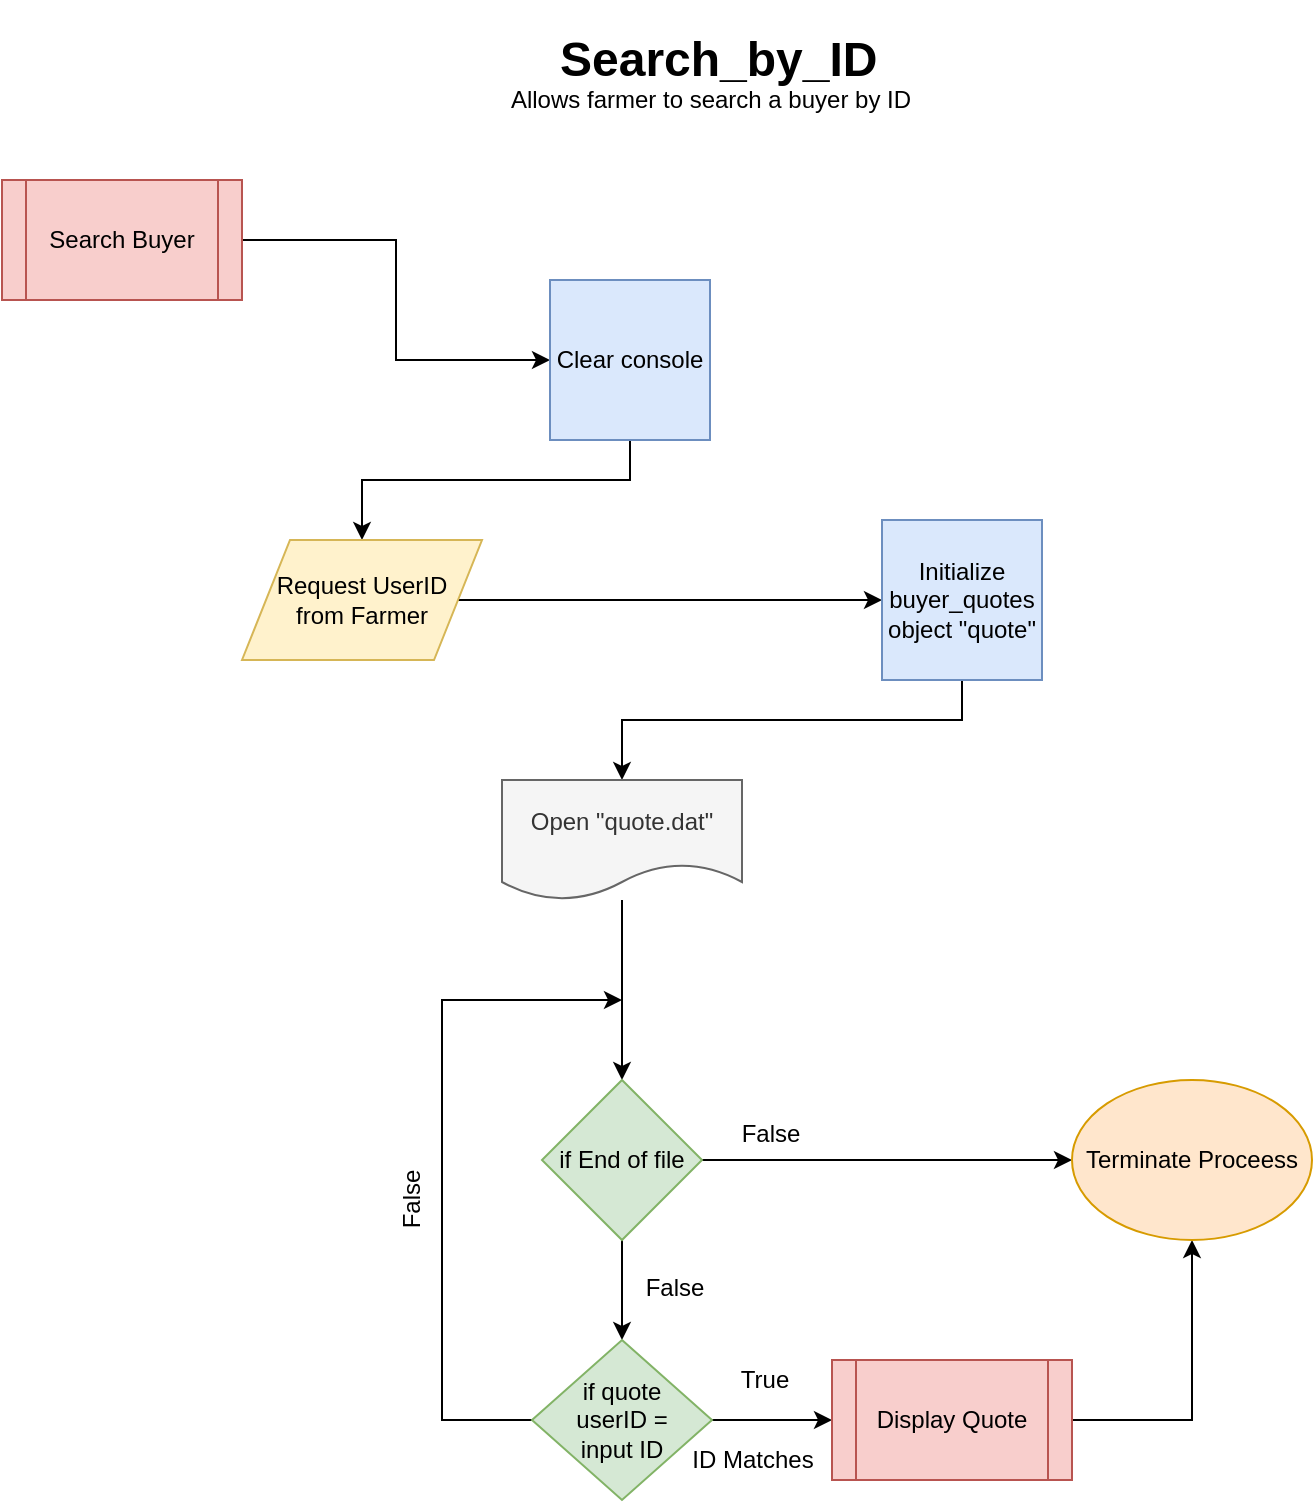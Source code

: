 <mxfile version="13.0.3" type="device"><diagram id="3dF_-Wv2x2gZ8MhzbS6M" name="Page-1"><mxGraphModel dx="1205" dy="696" grid="1" gridSize="10" guides="1" tooltips="1" connect="1" arrows="1" fold="1" page="1" pageScale="1" pageWidth="827" pageHeight="1169" math="0" shadow="0"><root><mxCell id="0"/><mxCell id="1" parent="0"/><mxCell id="OCchSFUTWS_ftcTwPR-S-5" style="edgeStyle=orthogonalEdgeStyle;rounded=0;orthogonalLoop=1;jettySize=auto;html=1;entryX=0;entryY=0.5;entryDx=0;entryDy=0;" parent="1" source="OCchSFUTWS_ftcTwPR-S-1" target="OCchSFUTWS_ftcTwPR-S-2" edge="1"><mxGeometry relative="1" as="geometry"/></mxCell><mxCell id="OCchSFUTWS_ftcTwPR-S-1" value="Search Buyer" style="shape=process;whiteSpace=wrap;html=1;backgroundOutline=1;fillColor=#f8cecc;strokeColor=#b85450;" parent="1" vertex="1"><mxGeometry x="60" y="100" width="120" height="60" as="geometry"/></mxCell><mxCell id="OCchSFUTWS_ftcTwPR-S-4" style="edgeStyle=orthogonalEdgeStyle;rounded=0;orthogonalLoop=1;jettySize=auto;html=1;" parent="1" source="OCchSFUTWS_ftcTwPR-S-2" target="OCchSFUTWS_ftcTwPR-S-3" edge="1"><mxGeometry relative="1" as="geometry"><Array as="points"><mxPoint x="374" y="250"/><mxPoint x="240" y="250"/></Array></mxGeometry></mxCell><mxCell id="OCchSFUTWS_ftcTwPR-S-2" value="Clear console" style="whiteSpace=wrap;html=1;aspect=fixed;fillColor=#dae8fc;strokeColor=#6c8ebf;" parent="1" vertex="1"><mxGeometry x="334" y="150" width="80" height="80" as="geometry"/></mxCell><mxCell id="OCchSFUTWS_ftcTwPR-S-8" style="edgeStyle=orthogonalEdgeStyle;rounded=0;orthogonalLoop=1;jettySize=auto;html=1;entryX=0;entryY=0.5;entryDx=0;entryDy=0;" parent="1" source="OCchSFUTWS_ftcTwPR-S-3" target="OCchSFUTWS_ftcTwPR-S-7" edge="1"><mxGeometry relative="1" as="geometry"/></mxCell><mxCell id="OCchSFUTWS_ftcTwPR-S-3" value="Request UserID from Farmer" style="shape=parallelogram;perimeter=parallelogramPerimeter;whiteSpace=wrap;html=1;spacingLeft=15;spacingRight=15;fillColor=#fff2cc;strokeColor=#d6b656;" parent="1" vertex="1"><mxGeometry x="180" y="280" width="120" height="60" as="geometry"/></mxCell><mxCell id="OCchSFUTWS_ftcTwPR-S-16" style="edgeStyle=orthogonalEdgeStyle;rounded=0;orthogonalLoop=1;jettySize=auto;html=1;entryX=0.5;entryY=0;entryDx=0;entryDy=0;" parent="1" source="OCchSFUTWS_ftcTwPR-S-7" target="OCchSFUTWS_ftcTwPR-S-9" edge="1"><mxGeometry relative="1" as="geometry"><Array as="points"><mxPoint x="540" y="370"/><mxPoint x="370" y="370"/></Array></mxGeometry></mxCell><mxCell id="OCchSFUTWS_ftcTwPR-S-7" value="Initialize buyer_quotes object &quot;quote&quot;" style="whiteSpace=wrap;html=1;aspect=fixed;fillColor=#dae8fc;strokeColor=#6c8ebf;" parent="1" vertex="1"><mxGeometry x="500" y="270" width="80" height="80" as="geometry"/></mxCell><mxCell id="OCchSFUTWS_ftcTwPR-S-15" style="edgeStyle=orthogonalEdgeStyle;rounded=0;orthogonalLoop=1;jettySize=auto;html=1;entryX=0.5;entryY=0;entryDx=0;entryDy=0;" parent="1" source="OCchSFUTWS_ftcTwPR-S-9" target="OCchSFUTWS_ftcTwPR-S-10" edge="1"><mxGeometry relative="1" as="geometry"/></mxCell><mxCell id="OCchSFUTWS_ftcTwPR-S-9" value="Open &quot;quote.dat&quot;" style="shape=document;whiteSpace=wrap;html=1;boundedLbl=1;fillColor=#f5f5f5;strokeColor=#666666;fontColor=#333333;" parent="1" vertex="1"><mxGeometry x="310" y="400" width="120" height="60" as="geometry"/></mxCell><mxCell id="OCchSFUTWS_ftcTwPR-S-17" value="" style="edgeStyle=orthogonalEdgeStyle;rounded=0;orthogonalLoop=1;jettySize=auto;html=1;" parent="1" source="OCchSFUTWS_ftcTwPR-S-10" target="OCchSFUTWS_ftcTwPR-S-12" edge="1"><mxGeometry relative="1" as="geometry"/></mxCell><mxCell id="OCchSFUTWS_ftcTwPR-S-19" style="edgeStyle=orthogonalEdgeStyle;rounded=0;orthogonalLoop=1;jettySize=auto;html=1;" parent="1" source="OCchSFUTWS_ftcTwPR-S-10" target="OCchSFUTWS_ftcTwPR-S-20" edge="1"><mxGeometry relative="1" as="geometry"><mxPoint x="610" y="590" as="targetPoint"/></mxGeometry></mxCell><mxCell id="OCchSFUTWS_ftcTwPR-S-10" value="if End of file" style="rhombus;whiteSpace=wrap;html=1;fillColor=#d5e8d4;strokeColor=#82b366;" parent="1" vertex="1"><mxGeometry x="330" y="550" width="80" height="80" as="geometry"/></mxCell><mxCell id="OCchSFUTWS_ftcTwPR-S-11" style="edgeStyle=orthogonalEdgeStyle;rounded=0;orthogonalLoop=1;jettySize=auto;html=1;" parent="1" source="OCchSFUTWS_ftcTwPR-S-12" edge="1"><mxGeometry relative="1" as="geometry"><mxPoint x="370" y="510" as="targetPoint"/><Array as="points"><mxPoint x="280" y="720"/><mxPoint x="280" y="510"/></Array></mxGeometry></mxCell><mxCell id="OCchSFUTWS_ftcTwPR-S-18" style="edgeStyle=orthogonalEdgeStyle;rounded=0;orthogonalLoop=1;jettySize=auto;html=1;entryX=0;entryY=0.5;entryDx=0;entryDy=0;" parent="1" source="OCchSFUTWS_ftcTwPR-S-12" target="OCchSFUTWS_ftcTwPR-S-14" edge="1"><mxGeometry relative="1" as="geometry"/></mxCell><mxCell id="OCchSFUTWS_ftcTwPR-S-12" value="if quote userID = input ID" style="rhombus;whiteSpace=wrap;html=1;strokeWidth=1;spacingLeft=15;spacingRight=15;fillColor=#d5e8d4;strokeColor=#82b366;" parent="1" vertex="1"><mxGeometry x="325" y="680" width="90" height="80" as="geometry"/></mxCell><mxCell id="6B2gG5L5syHmE_Ied9Jk-8" style="edgeStyle=orthogonalEdgeStyle;rounded=0;orthogonalLoop=1;jettySize=auto;html=1;entryX=0.5;entryY=1;entryDx=0;entryDy=0;" edge="1" parent="1" source="OCchSFUTWS_ftcTwPR-S-14" target="OCchSFUTWS_ftcTwPR-S-20"><mxGeometry relative="1" as="geometry"><Array as="points"><mxPoint x="655" y="720"/></Array></mxGeometry></mxCell><mxCell id="OCchSFUTWS_ftcTwPR-S-14" value="Display Quote" style="shape=process;whiteSpace=wrap;html=1;backgroundOutline=1;strokeWidth=1;fillColor=#f8cecc;strokeColor=#b85450;" parent="1" vertex="1"><mxGeometry x="475" y="690" width="120" height="60" as="geometry"/></mxCell><mxCell id="OCchSFUTWS_ftcTwPR-S-20" value="Terminate Proceess" style="ellipse;whiteSpace=wrap;html=1;fillColor=#ffe6cc;strokeColor=#d79b00;" parent="1" vertex="1"><mxGeometry x="595" y="550" width="120" height="80" as="geometry"/></mxCell><mxCell id="6B2gG5L5syHmE_Ied9Jk-1" value="&lt;h1&gt;Search_by_ID&lt;/h1&gt;" style="text;html=1;strokeColor=none;fillColor=none;spacing=5;spacingTop=-20;whiteSpace=wrap;overflow=hidden;rounded=0;" vertex="1" parent="1"><mxGeometry x="334" y="20" width="190" height="40" as="geometry"/></mxCell><mxCell id="6B2gG5L5syHmE_Ied9Jk-2" value="Allows farmer to search a buyer by ID" style="text;html=1;align=center;verticalAlign=middle;resizable=0;points=[];autosize=1;" vertex="1" parent="1"><mxGeometry x="304" y="50" width="220" height="20" as="geometry"/></mxCell><mxCell id="6B2gG5L5syHmE_Ied9Jk-3" value="False" style="text;html=1;align=center;verticalAlign=middle;resizable=0;points=[];autosize=1;" vertex="1" parent="1"><mxGeometry x="371" y="644" width="50" height="20" as="geometry"/></mxCell><mxCell id="6B2gG5L5syHmE_Ied9Jk-5" value="ID Matches" style="text;html=1;align=center;verticalAlign=middle;resizable=0;points=[];autosize=1;" vertex="1" parent="1"><mxGeometry x="395" y="730" width="80" height="20" as="geometry"/></mxCell><mxCell id="6B2gG5L5syHmE_Ied9Jk-6" value="True" style="text;html=1;align=center;verticalAlign=middle;resizable=0;points=[];autosize=1;" vertex="1" parent="1"><mxGeometry x="421" y="690" width="40" height="20" as="geometry"/></mxCell><mxCell id="6B2gG5L5syHmE_Ied9Jk-7" value="False" style="text;html=1;align=center;verticalAlign=middle;resizable=0;points=[];autosize=1;" vertex="1" parent="1"><mxGeometry x="419" y="567" width="50" height="20" as="geometry"/></mxCell><mxCell id="6B2gG5L5syHmE_Ied9Jk-9" value="False" style="text;html=1;align=center;verticalAlign=middle;resizable=0;points=[];autosize=1;rotation=270;" vertex="1" parent="1"><mxGeometry x="240" y="600" width="50" height="20" as="geometry"/></mxCell></root></mxGraphModel></diagram></mxfile>